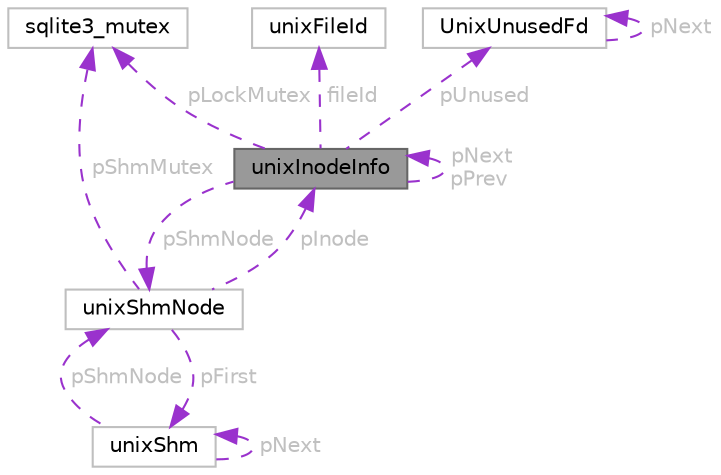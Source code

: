 digraph "unixInodeInfo"
{
 // LATEX_PDF_SIZE
  bgcolor="transparent";
  edge [fontname=Helvetica,fontsize=10,labelfontname=Helvetica,labelfontsize=10];
  node [fontname=Helvetica,fontsize=10,shape=box,height=0.2,width=0.4];
  Node1 [id="Node000001",label="unixInodeInfo",height=0.2,width=0.4,color="gray40", fillcolor="grey60", style="filled", fontcolor="black",tooltip=" "];
  Node2 -> Node1 [id="edge1_Node000001_Node000002",dir="back",color="darkorchid3",style="dashed",tooltip=" ",label=" fileId",fontcolor="grey" ];
  Node2 [id="Node000002",label="unixFileId",height=0.2,width=0.4,color="grey75", fillcolor="white", style="filled",URL="$structunixFileId.html",tooltip=" "];
  Node3 -> Node1 [id="edge2_Node000001_Node000003",dir="back",color="darkorchid3",style="dashed",tooltip=" ",label=" pLockMutex",fontcolor="grey" ];
  Node3 [id="Node000003",label="sqlite3_mutex",height=0.2,width=0.4,color="grey75", fillcolor="white", style="filled",URL="$structsqlite3__mutex.html",tooltip=" "];
  Node4 -> Node1 [id="edge3_Node000001_Node000004",dir="back",color="darkorchid3",style="dashed",tooltip=" ",label=" pUnused",fontcolor="grey" ];
  Node4 [id="Node000004",label="UnixUnusedFd",height=0.2,width=0.4,color="grey75", fillcolor="white", style="filled",URL="$structUnixUnusedFd.html",tooltip=" "];
  Node4 -> Node4 [id="edge4_Node000004_Node000004",dir="back",color="darkorchid3",style="dashed",tooltip=" ",label=" pNext",fontcolor="grey" ];
  Node5 -> Node1 [id="edge5_Node000001_Node000005",dir="back",color="darkorchid3",style="dashed",tooltip=" ",label=" pShmNode",fontcolor="grey" ];
  Node5 [id="Node000005",label="unixShmNode",height=0.2,width=0.4,color="grey75", fillcolor="white", style="filled",URL="$structunixShmNode.html",tooltip=" "];
  Node1 -> Node5 [id="edge6_Node000005_Node000001",dir="back",color="darkorchid3",style="dashed",tooltip=" ",label=" pInode",fontcolor="grey" ];
  Node3 -> Node5 [id="edge7_Node000005_Node000003",dir="back",color="darkorchid3",style="dashed",tooltip=" ",label=" pShmMutex",fontcolor="grey" ];
  Node6 -> Node5 [id="edge8_Node000005_Node000006",dir="back",color="darkorchid3",style="dashed",tooltip=" ",label=" pFirst",fontcolor="grey" ];
  Node6 [id="Node000006",label="unixShm",height=0.2,width=0.4,color="grey75", fillcolor="white", style="filled",URL="$structunixShm.html",tooltip=" "];
  Node5 -> Node6 [id="edge9_Node000006_Node000005",dir="back",color="darkorchid3",style="dashed",tooltip=" ",label=" pShmNode",fontcolor="grey" ];
  Node6 -> Node6 [id="edge10_Node000006_Node000006",dir="back",color="darkorchid3",style="dashed",tooltip=" ",label=" pNext",fontcolor="grey" ];
  Node1 -> Node1 [id="edge11_Node000001_Node000001",dir="back",color="darkorchid3",style="dashed",tooltip=" ",label=" pNext\npPrev",fontcolor="grey" ];
}
